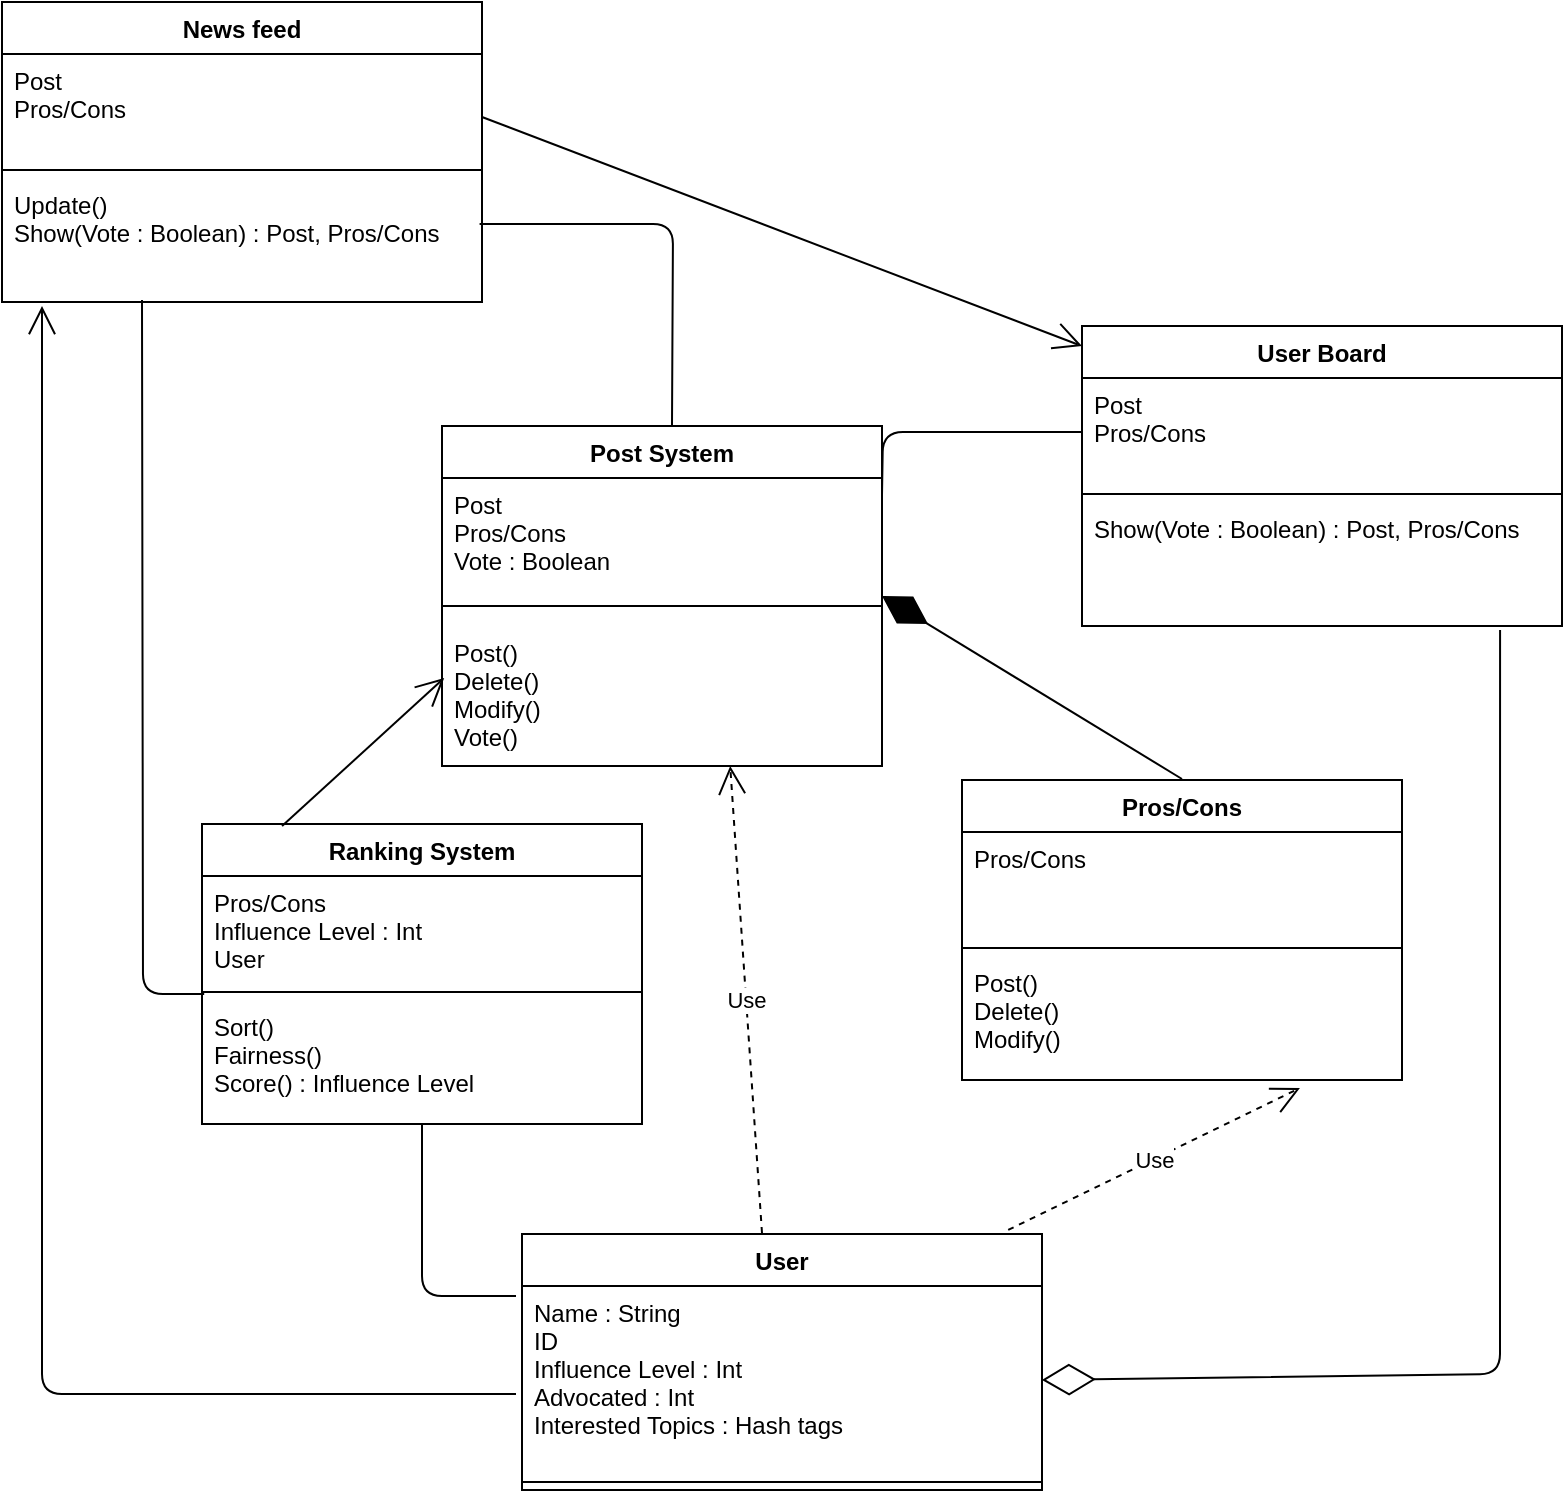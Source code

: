 <mxfile version="12.0.2" type="device" pages="1"><diagram id="yEpz-hUFlE5oudj6WWLc" name="Page-1"><mxGraphModel dx="1408" dy="731" grid="1" gridSize="10" guides="1" tooltips="1" connect="1" arrows="1" fold="1" page="1" pageScale="1" pageWidth="827" pageHeight="1169" math="0" shadow="0"><root><mxCell id="0"/><mxCell id="1" parent="0"/><mxCell id="NtObGfa6rvZq2wvfotie-4" value="Post System" style="swimlane;fontStyle=1;align=center;verticalAlign=top;childLayout=stackLayout;horizontal=1;startSize=26;horizontalStack=0;resizeParent=1;resizeParentMax=0;resizeLast=0;collapsible=1;marginBottom=0;" vertex="1" parent="1"><mxGeometry x="260" y="246" width="220" height="170" as="geometry"/></mxCell><mxCell id="NtObGfa6rvZq2wvfotie-5" value="Post&#10;Pros/Cons&#10;Vote : Boolean" style="text;strokeColor=none;fillColor=none;align=left;verticalAlign=top;spacingLeft=4;spacingRight=4;overflow=hidden;rotatable=0;points=[[0,0.5],[1,0.5]];portConstraint=eastwest;" vertex="1" parent="NtObGfa6rvZq2wvfotie-4"><mxGeometry y="26" width="220" height="54" as="geometry"/></mxCell><mxCell id="NtObGfa6rvZq2wvfotie-6" value="" style="line;strokeWidth=1;fillColor=none;align=left;verticalAlign=middle;spacingTop=-1;spacingLeft=3;spacingRight=3;rotatable=0;labelPosition=right;points=[];portConstraint=eastwest;" vertex="1" parent="NtObGfa6rvZq2wvfotie-4"><mxGeometry y="80" width="220" height="20" as="geometry"/></mxCell><mxCell id="NtObGfa6rvZq2wvfotie-7" value="Post()&#10;Delete()&#10;Modify()&#10;Vote()&#10;&#10;" style="text;strokeColor=none;fillColor=none;align=left;verticalAlign=top;spacingLeft=4;spacingRight=4;overflow=hidden;rotatable=0;points=[[0,0.5],[1,0.5]];portConstraint=eastwest;" vertex="1" parent="NtObGfa6rvZq2wvfotie-4"><mxGeometry y="100" width="220" height="70" as="geometry"/></mxCell><mxCell id="NtObGfa6rvZq2wvfotie-8" value="Pros/Cons" style="swimlane;fontStyle=1;align=center;verticalAlign=top;childLayout=stackLayout;horizontal=1;startSize=26;horizontalStack=0;resizeParent=1;resizeParentMax=0;resizeLast=0;collapsible=1;marginBottom=0;" vertex="1" parent="1"><mxGeometry x="520" y="423" width="220" height="150" as="geometry"/></mxCell><mxCell id="NtObGfa6rvZq2wvfotie-13" value="" style="endArrow=diamondThin;endFill=1;endSize=24;html=1;entryX=1;entryY=0.5;entryDx=0;entryDy=0;" edge="1" parent="NtObGfa6rvZq2wvfotie-8" target="NtObGfa6rvZq2wvfotie-4"><mxGeometry width="160" relative="1" as="geometry"><mxPoint x="110" y="-0.5" as="sourcePoint"/><mxPoint x="270" y="-0.5" as="targetPoint"/></mxGeometry></mxCell><mxCell id="NtObGfa6rvZq2wvfotie-9" value="Pros/Cons" style="text;strokeColor=none;fillColor=none;align=left;verticalAlign=top;spacingLeft=4;spacingRight=4;overflow=hidden;rotatable=0;points=[[0,0.5],[1,0.5]];portConstraint=eastwest;" vertex="1" parent="NtObGfa6rvZq2wvfotie-8"><mxGeometry y="26" width="220" height="54" as="geometry"/></mxCell><mxCell id="NtObGfa6rvZq2wvfotie-10" value="" style="line;strokeWidth=1;fillColor=none;align=left;verticalAlign=middle;spacingTop=-1;spacingLeft=3;spacingRight=3;rotatable=0;labelPosition=right;points=[];portConstraint=eastwest;" vertex="1" parent="NtObGfa6rvZq2wvfotie-8"><mxGeometry y="80" width="220" height="8" as="geometry"/></mxCell><mxCell id="NtObGfa6rvZq2wvfotie-11" value="Post()&#10;Delete()&#10;Modify()&#10;" style="text;strokeColor=none;fillColor=none;align=left;verticalAlign=top;spacingLeft=4;spacingRight=4;overflow=hidden;rotatable=0;points=[[0,0.5],[1,0.5]];portConstraint=eastwest;" vertex="1" parent="NtObGfa6rvZq2wvfotie-8"><mxGeometry y="88" width="220" height="62" as="geometry"/></mxCell><mxCell id="NtObGfa6rvZq2wvfotie-14" value="News feed" style="swimlane;fontStyle=1;align=center;verticalAlign=top;childLayout=stackLayout;horizontal=1;startSize=26;horizontalStack=0;resizeParent=1;resizeParentMax=0;resizeLast=0;collapsible=1;marginBottom=0;" vertex="1" parent="1"><mxGeometry x="40" y="34" width="240" height="150" as="geometry"/></mxCell><mxCell id="NtObGfa6rvZq2wvfotie-15" value="Post&#10;Pros/Cons" style="text;strokeColor=none;fillColor=none;align=left;verticalAlign=top;spacingLeft=4;spacingRight=4;overflow=hidden;rotatable=0;points=[[0,0.5],[1,0.5]];portConstraint=eastwest;" vertex="1" parent="NtObGfa6rvZq2wvfotie-14"><mxGeometry y="26" width="240" height="54" as="geometry"/></mxCell><mxCell id="NtObGfa6rvZq2wvfotie-16" value="" style="line;strokeWidth=1;fillColor=none;align=left;verticalAlign=middle;spacingTop=-1;spacingLeft=3;spacingRight=3;rotatable=0;labelPosition=right;points=[];portConstraint=eastwest;" vertex="1" parent="NtObGfa6rvZq2wvfotie-14"><mxGeometry y="80" width="240" height="8" as="geometry"/></mxCell><mxCell id="NtObGfa6rvZq2wvfotie-17" value="Update()&#10;Show(Vote : Boolean) : Post, Pros/Cons&#10;" style="text;strokeColor=none;fillColor=none;align=left;verticalAlign=top;spacingLeft=4;spacingRight=4;overflow=hidden;rotatable=0;points=[[0,0.5],[1,0.5]];portConstraint=eastwest;" vertex="1" parent="NtObGfa6rvZq2wvfotie-14"><mxGeometry y="88" width="240" height="62" as="geometry"/></mxCell><mxCell id="NtObGfa6rvZq2wvfotie-24" value="" style="endArrow=none;html=1;edgeStyle=orthogonalEdgeStyle;entryX=0.005;entryY=-0.048;entryDx=0;entryDy=0;entryPerimeter=0;" edge="1" parent="NtObGfa6rvZq2wvfotie-14" target="NtObGfa6rvZq2wvfotie-22"><mxGeometry relative="1" as="geometry"><mxPoint x="70" y="149" as="sourcePoint"/><mxPoint x="230" y="149" as="targetPoint"/></mxGeometry></mxCell><mxCell id="NtObGfa6rvZq2wvfotie-19" value="Ranking System" style="swimlane;fontStyle=1;align=center;verticalAlign=top;childLayout=stackLayout;horizontal=1;startSize=26;horizontalStack=0;resizeParent=1;resizeParentMax=0;resizeLast=0;collapsible=1;marginBottom=0;" vertex="1" parent="1"><mxGeometry x="140" y="445" width="220" height="150" as="geometry"/></mxCell><mxCell id="NtObGfa6rvZq2wvfotie-20" value="Pros/Cons&#10;Influence Level : Int&#10;User" style="text;strokeColor=none;fillColor=none;align=left;verticalAlign=top;spacingLeft=4;spacingRight=4;overflow=hidden;rotatable=0;points=[[0,0.5],[1,0.5]];portConstraint=eastwest;" vertex="1" parent="NtObGfa6rvZq2wvfotie-19"><mxGeometry y="26" width="220" height="54" as="geometry"/></mxCell><mxCell id="NtObGfa6rvZq2wvfotie-21" value="" style="line;strokeWidth=1;fillColor=none;align=left;verticalAlign=middle;spacingTop=-1;spacingLeft=3;spacingRight=3;rotatable=0;labelPosition=right;points=[];portConstraint=eastwest;" vertex="1" parent="NtObGfa6rvZq2wvfotie-19"><mxGeometry y="80" width="220" height="8" as="geometry"/></mxCell><mxCell id="NtObGfa6rvZq2wvfotie-22" value="Sort()&#10;Fairness()&#10;Score() : Influence Level&#10;" style="text;strokeColor=none;fillColor=none;align=left;verticalAlign=top;spacingLeft=4;spacingRight=4;overflow=hidden;rotatable=0;points=[[0,0.5],[1,0.5]];portConstraint=eastwest;" vertex="1" parent="NtObGfa6rvZq2wvfotie-19"><mxGeometry y="88" width="220" height="62" as="geometry"/></mxCell><mxCell id="NtObGfa6rvZq2wvfotie-59" value="" style="endArrow=none;html=1;edgeStyle=orthogonalEdgeStyle;" edge="1" parent="NtObGfa6rvZq2wvfotie-19"><mxGeometry relative="1" as="geometry"><mxPoint x="110" y="150" as="sourcePoint"/><mxPoint x="157" y="236" as="targetPoint"/><Array as="points"><mxPoint x="110" y="236"/></Array></mxGeometry></mxCell><mxCell id="NtObGfa6rvZq2wvfotie-27" value="User Board" style="swimlane;fontStyle=1;align=center;verticalAlign=top;childLayout=stackLayout;horizontal=1;startSize=26;horizontalStack=0;resizeParent=1;resizeParentMax=0;resizeLast=0;collapsible=1;marginBottom=0;" vertex="1" parent="1"><mxGeometry x="580" y="196" width="240" height="150" as="geometry"/></mxCell><mxCell id="NtObGfa6rvZq2wvfotie-28" value="Post&#10;Pros/Cons" style="text;strokeColor=none;fillColor=none;align=left;verticalAlign=top;spacingLeft=4;spacingRight=4;overflow=hidden;rotatable=0;points=[[0,0.5],[1,0.5]];portConstraint=eastwest;" vertex="1" parent="NtObGfa6rvZq2wvfotie-27"><mxGeometry y="26" width="240" height="54" as="geometry"/></mxCell><mxCell id="NtObGfa6rvZq2wvfotie-29" value="" style="line;strokeWidth=1;fillColor=none;align=left;verticalAlign=middle;spacingTop=-1;spacingLeft=3;spacingRight=3;rotatable=0;labelPosition=right;points=[];portConstraint=eastwest;" vertex="1" parent="NtObGfa6rvZq2wvfotie-27"><mxGeometry y="80" width="240" height="8" as="geometry"/></mxCell><mxCell id="NtObGfa6rvZq2wvfotie-30" value="Show(Vote : Boolean) : Post, Pros/Cons" style="text;strokeColor=none;fillColor=none;align=left;verticalAlign=top;spacingLeft=4;spacingRight=4;overflow=hidden;rotatable=0;points=[[0,0.5],[1,0.5]];portConstraint=eastwest;" vertex="1" parent="NtObGfa6rvZq2wvfotie-27"><mxGeometry y="88" width="240" height="62" as="geometry"/></mxCell><mxCell id="NtObGfa6rvZq2wvfotie-35" value="" style="endArrow=open;endFill=1;endSize=12;html=1;entryX=0.005;entryY=0.371;entryDx=0;entryDy=0;entryPerimeter=0;exitX=0.182;exitY=0.007;exitDx=0;exitDy=0;exitPerimeter=0;" edge="1" parent="1" source="NtObGfa6rvZq2wvfotie-19" target="NtObGfa6rvZq2wvfotie-7"><mxGeometry width="160" relative="1" as="geometry"><mxPoint x="170" y="418.5" as="sourcePoint"/><mxPoint x="330" y="418.5" as="targetPoint"/></mxGeometry></mxCell><mxCell id="NtObGfa6rvZq2wvfotie-41" value="" style="endArrow=open;endFill=1;endSize=12;html=1;entryX=0;entryY=0.067;entryDx=0;entryDy=0;entryPerimeter=0;" edge="1" parent="1" target="NtObGfa6rvZq2wvfotie-27"><mxGeometry width="160" relative="1" as="geometry"><mxPoint x="280" y="91.5" as="sourcePoint"/><mxPoint x="580" y="44" as="targetPoint"/></mxGeometry></mxCell><mxCell id="NtObGfa6rvZq2wvfotie-42" value="User" style="swimlane;fontStyle=1;align=center;verticalAlign=top;childLayout=stackLayout;horizontal=1;startSize=26;horizontalStack=0;resizeParent=1;resizeParentMax=0;resizeLast=0;collapsible=1;marginBottom=0;" vertex="1" parent="1"><mxGeometry x="300" y="650" width="260" height="128" as="geometry"/></mxCell><mxCell id="NtObGfa6rvZq2wvfotie-43" value="Name : String&#10;ID&#10;Influence Level : Int&#10;Advocated : Int&#10;Interested Topics : Hash tags&#10;&#10;" style="text;strokeColor=none;fillColor=none;align=left;verticalAlign=top;spacingLeft=4;spacingRight=4;overflow=hidden;rotatable=0;points=[[0,0.5],[1,0.5]];portConstraint=eastwest;" vertex="1" parent="NtObGfa6rvZq2wvfotie-42"><mxGeometry y="26" width="260" height="94" as="geometry"/></mxCell><mxCell id="NtObGfa6rvZq2wvfotie-44" value="" style="line;strokeWidth=1;fillColor=none;align=left;verticalAlign=middle;spacingTop=-1;spacingLeft=3;spacingRight=3;rotatable=0;labelPosition=right;points=[];portConstraint=eastwest;" vertex="1" parent="NtObGfa6rvZq2wvfotie-42"><mxGeometry y="120" width="260" height="8" as="geometry"/></mxCell><mxCell id="NtObGfa6rvZq2wvfotie-62" value="Use" style="endArrow=open;endSize=12;dashed=1;html=1;entryX=0.655;entryY=1;entryDx=0;entryDy=0;entryPerimeter=0;" edge="1" parent="NtObGfa6rvZq2wvfotie-42" target="NtObGfa6rvZq2wvfotie-7"><mxGeometry width="160" relative="1" as="geometry"><mxPoint x="120" y="-0.5" as="sourcePoint"/><mxPoint x="280" y="-0.5" as="targetPoint"/></mxGeometry></mxCell><mxCell id="NtObGfa6rvZq2wvfotie-51" value="" style="endArrow=none;html=1;edgeStyle=orthogonalEdgeStyle;exitX=0.995;exitY=0.371;exitDx=0;exitDy=0;exitPerimeter=0;" edge="1" parent="1" source="NtObGfa6rvZq2wvfotie-17"><mxGeometry relative="1" as="geometry"><mxPoint x="285" y="146" as="sourcePoint"/><mxPoint x="375" y="246" as="targetPoint"/></mxGeometry></mxCell><mxCell id="NtObGfa6rvZq2wvfotie-54" value="" style="endArrow=none;html=1;edgeStyle=orthogonalEdgeStyle;entryX=0;entryY=0.5;entryDx=0;entryDy=0;" edge="1" parent="1" target="NtObGfa6rvZq2wvfotie-28"><mxGeometry relative="1" as="geometry"><mxPoint x="480" y="280.5" as="sourcePoint"/><mxPoint x="640" y="280.5" as="targetPoint"/></mxGeometry></mxCell><mxCell id="NtObGfa6rvZq2wvfotie-57" value="" style="endArrow=open;endFill=1;endSize=12;html=1;" edge="1" parent="1"><mxGeometry width="160" relative="1" as="geometry"><mxPoint x="297" y="730" as="sourcePoint"/><mxPoint x="60" y="186" as="targetPoint"/><Array as="points"><mxPoint x="60" y="730"/></Array></mxGeometry></mxCell><mxCell id="NtObGfa6rvZq2wvfotie-63" value="Use" style="endArrow=open;endSize=12;dashed=1;html=1;entryX=0.768;entryY=1.065;entryDx=0;entryDy=0;entryPerimeter=0;exitX=0.935;exitY=-0.016;exitDx=0;exitDy=0;exitPerimeter=0;" edge="1" parent="1" source="NtObGfa6rvZq2wvfotie-42" target="NtObGfa6rvZq2wvfotie-11"><mxGeometry width="160" relative="1" as="geometry"><mxPoint x="590" y="635.5" as="sourcePoint"/><mxPoint x="750" y="635.5" as="targetPoint"/></mxGeometry></mxCell><mxCell id="NtObGfa6rvZq2wvfotie-47" value="" style="endArrow=diamondThin;endFill=0;endSize=24;html=1;entryX=1;entryY=0.5;entryDx=0;entryDy=0;exitX=0.871;exitY=1.032;exitDx=0;exitDy=0;exitPerimeter=0;" edge="1" parent="1" source="NtObGfa6rvZq2wvfotie-30" target="NtObGfa6rvZq2wvfotie-43"><mxGeometry width="160" relative="1" as="geometry"><mxPoint x="690" y="346" as="sourcePoint"/><mxPoint x="440" y="732" as="targetPoint"/><Array as="points"><mxPoint x="789" y="530"/><mxPoint x="789" y="720"/></Array></mxGeometry></mxCell></root></mxGraphModel></diagram></mxfile>